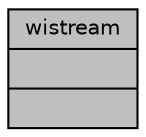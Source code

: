 digraph "wistream"
{
 // INTERACTIVE_SVG=YES
  bgcolor="transparent";
  edge [fontname="Helvetica",fontsize="10",labelfontname="Helvetica",labelfontsize="10"];
  node [fontname="Helvetica",fontsize="10",shape=record];
  Node1 [label="{wistream\n||}",height=0.2,width=0.4,color="black", fillcolor="grey75", style="filled", fontcolor="black"];
}

